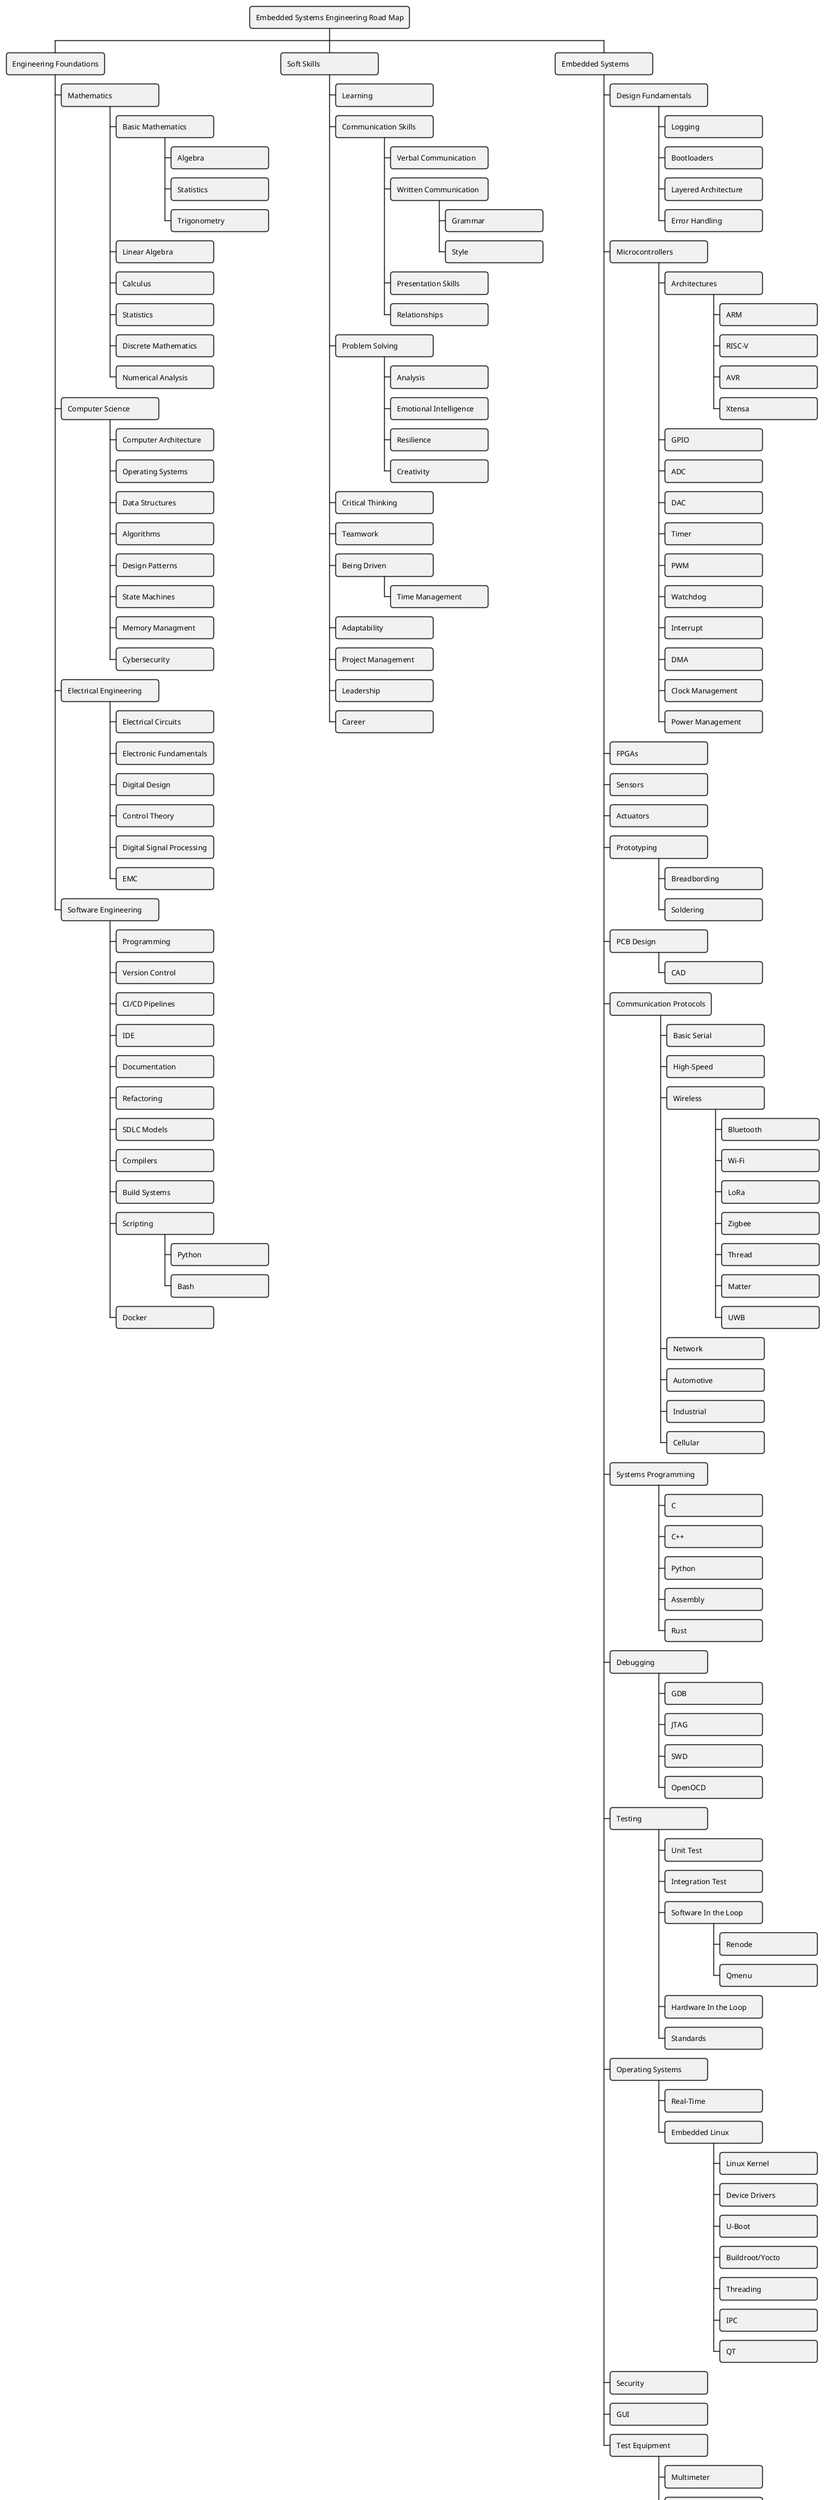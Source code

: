 @startwbs Embedded Systemes Engineering Road Map
<style>
node {
    MinimumWidth 160
    MaximumWidth 1600
    RoundCorner 8
}
</style>
+ Embedded Systems Engineering Road Map
 + Engineering Foundations
  + Mathematics
   + Basic Mathematics
    + Algebra
    + Statistics
    + Trigonometry
   + Linear Algebra
   + Calculus
   + Statistics
   + Discrete Mathematics
   + Numerical Analysis
  + Computer Science
   + Computer Architecture
   + Operating Systems
   + Data Structures
   + Algorithms
   + Design Patterns
   + State Machines
   + Memory Managment
   + Cybersecurity
  + Electrical Engineering
   + Electrical Circuits
   + Electronic Fundamentals
   + Digital Design
   + Control Theory
   + Digital Signal Processing
   + EMC
  + Software Engineering
   + Programming
   + Version Control
   + CI/CD Pipelines
   + IDE
   + Documentation
   + Refactoring
   + SDLC Models
   + Compilers
   + Build Systems
   + Scripting
    + Python
    + Bash
   + Docker
 + Soft Skills
  + Learning
  + Communication Skills
   + Verbal Communication
   + Written Communication
    + Grammar
    + Style
   + Presentation Skills
   + Relationships
  + Problem Solving
   + Analysis
   + Emotional Intelligence
   + Resilience
   + Creativity
  + Critical Thinking
  + Teamwork
  + Being Driven
   + Time Management
  + Adaptability
  + Project Management
  + Leadership
  + Career
 + Embedded Systems
  + Design Fundamentals
   + Logging
   + Bootloaders
   + Layered Architecture
   + Error Handling
  + Microcontrollers
   + Architectures
    + ARM
    + RISC-V
    + AVR
    + Xtensa
   + GPIO
   + ADC
   + DAC
   + Timer
   + PWM
   + Watchdog
   + Interrupt
   + DMA
   + Clock Management
   + Power Management
  + FPGAs
  + Sensors
  + Actuators
  + Prototyping
   + Breadbording
   + Soldering
  + PCB Design
   + CAD
  + Communication Protocols
   + Basic Serial
   + High-Speed
   + Wireless
    + Bluetooth
    + Wi-Fi
    + LoRa
    + Zigbee
    + Thread
    + Matter
    + UWB
   + Network
   + Automotive
   + Industrial
   + Cellular
  + Systems Programming
   + C
   + C++
   + Python
   + Assembly
   + Rust
  + Debugging
   + GDB
   + JTAG
   + SWD
   + OpenOCD
  + Testing
   + Unit Test
   + Integration Test
   + Software In the Loop
    + Renode
    + Qmenu
   + Hardware In the Loop
   + Standards
  + Operating Systems
   + Real-Time
   + Embedded Linux
    + Linux Kernel
    + Device Drivers
    + U-Boot
    + Buildroot/Yocto
    + Threading
    + IPC
    + QT
  + Security
  + GUI
  + Test Equipment
   + Multimeter
   + Logic Analyzer
   + Oscilloscope
@endwbs